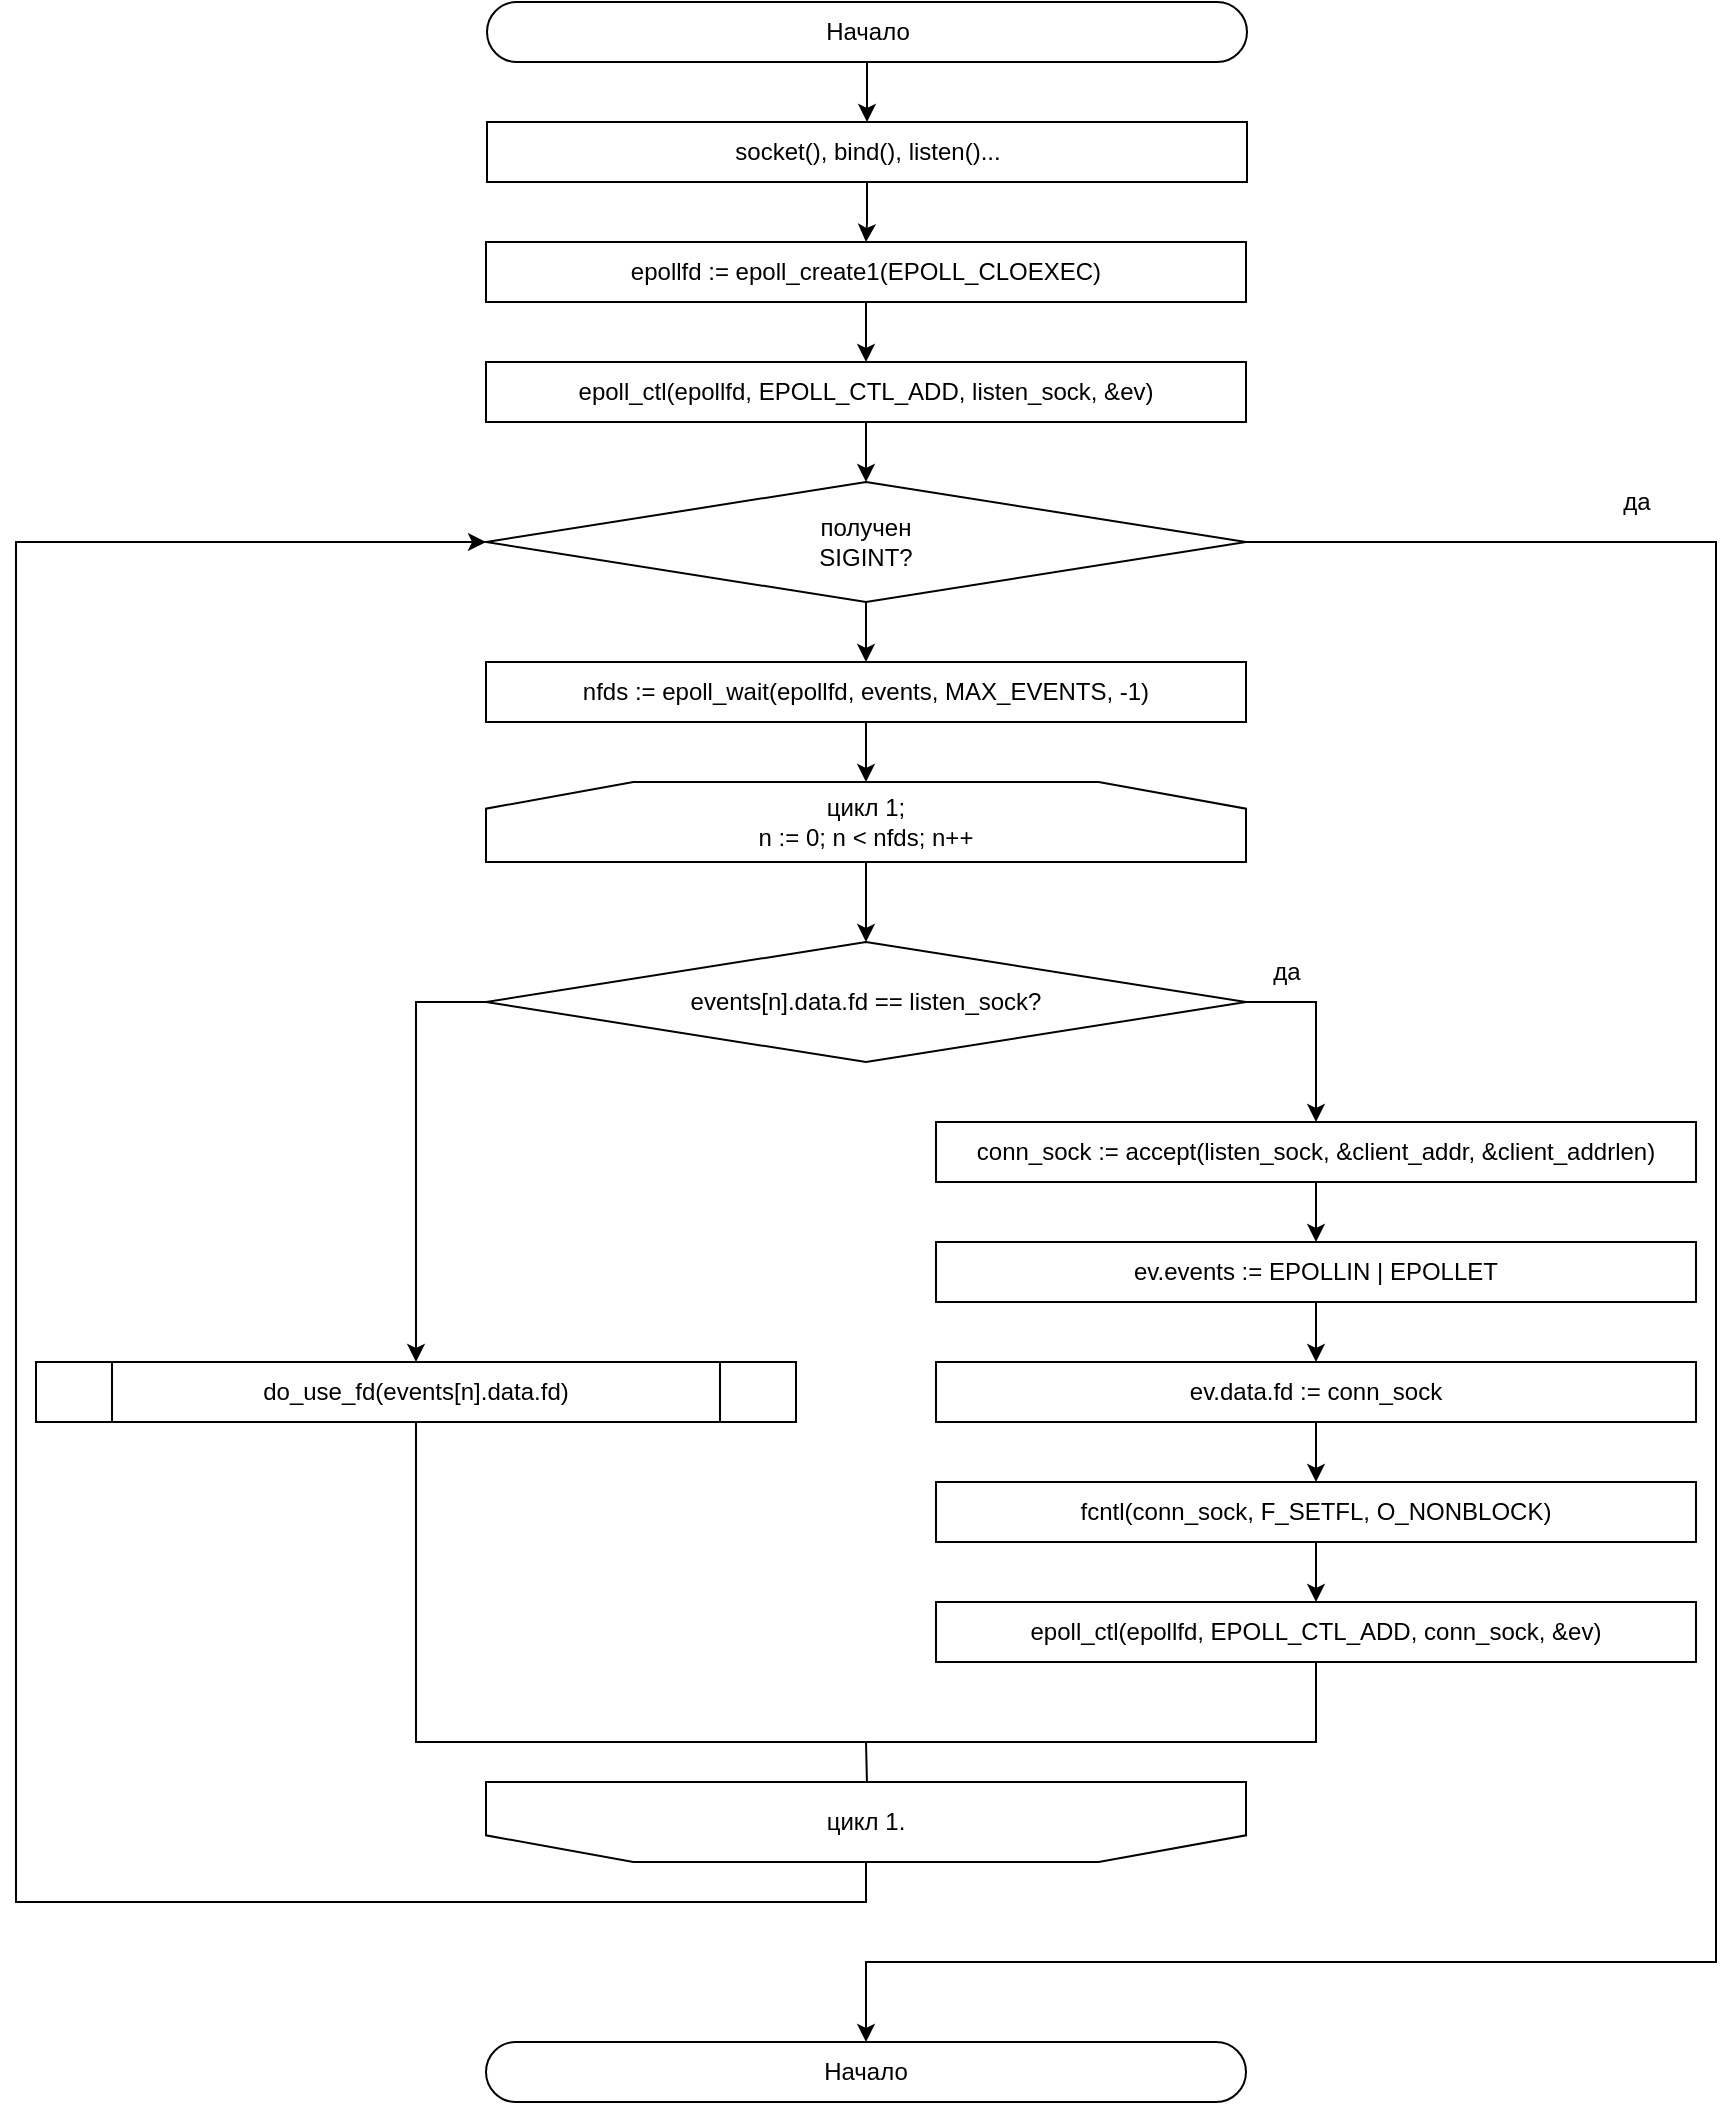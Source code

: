 <mxfile version="21.1.2" type="device">
  <diagram name="Page-1" id="0VLNF2eH6AcCKs9zeSvG">
    <mxGraphModel dx="2864" dy="1190" grid="1" gridSize="10" guides="1" tooltips="1" connect="1" arrows="1" fold="1" page="1" pageScale="1" pageWidth="850" pageHeight="1100" math="0" shadow="0">
      <root>
        <mxCell id="0" />
        <mxCell id="1" parent="0" />
        <mxCell id="sg93QSVzabmYNml03p2h-3" style="edgeStyle=orthogonalEdgeStyle;rounded=0;orthogonalLoop=1;jettySize=auto;html=1;" parent="1" source="sg93QSVzabmYNml03p2h-1" target="sg93QSVzabmYNml03p2h-2" edge="1">
          <mxGeometry relative="1" as="geometry" />
        </mxCell>
        <mxCell id="sg93QSVzabmYNml03p2h-1" value="Начало" style="rounded=1;whiteSpace=wrap;html=1;arcSize=50;" parent="1" vertex="1">
          <mxGeometry x="235.5" y="20" width="380" height="30" as="geometry" />
        </mxCell>
        <mxCell id="sg93QSVzabmYNml03p2h-5" style="edgeStyle=orthogonalEdgeStyle;rounded=0;orthogonalLoop=1;jettySize=auto;html=1;" parent="1" source="sg93QSVzabmYNml03p2h-2" target="sg93QSVzabmYNml03p2h-4" edge="1">
          <mxGeometry relative="1" as="geometry" />
        </mxCell>
        <mxCell id="sg93QSVzabmYNml03p2h-2" value="socket(), bind(), listen()..." style="rounded=0;whiteSpace=wrap;html=1;" parent="1" vertex="1">
          <mxGeometry x="235.5" y="80" width="380" height="30" as="geometry" />
        </mxCell>
        <mxCell id="sg93QSVzabmYNml03p2h-7" style="edgeStyle=orthogonalEdgeStyle;rounded=0;orthogonalLoop=1;jettySize=auto;html=1;" parent="1" source="sg93QSVzabmYNml03p2h-4" target="sg93QSVzabmYNml03p2h-6" edge="1">
          <mxGeometry relative="1" as="geometry" />
        </mxCell>
        <mxCell id="sg93QSVzabmYNml03p2h-4" value="epollfd := epoll_create1(EPOLL_CLOEXEC)" style="rounded=0;whiteSpace=wrap;html=1;" parent="1" vertex="1">
          <mxGeometry x="235" y="140" width="380" height="30" as="geometry" />
        </mxCell>
        <mxCell id="sg93QSVzabmYNml03p2h-11" style="edgeStyle=orthogonalEdgeStyle;rounded=0;orthogonalLoop=1;jettySize=auto;html=1;" parent="1" source="sg93QSVzabmYNml03p2h-6" target="sg93QSVzabmYNml03p2h-9" edge="1">
          <mxGeometry relative="1" as="geometry" />
        </mxCell>
        <mxCell id="sg93QSVzabmYNml03p2h-6" value="epoll_ctl(epollfd, EPOLL_CTL_ADD, listen_sock, &amp;amp;ev)" style="rounded=0;whiteSpace=wrap;html=1;" parent="1" vertex="1">
          <mxGeometry x="235" y="200" width="380" height="30" as="geometry" />
        </mxCell>
        <mxCell id="sg93QSVzabmYNml03p2h-12" style="edgeStyle=orthogonalEdgeStyle;rounded=0;orthogonalLoop=1;jettySize=auto;html=1;" parent="1" source="sg93QSVzabmYNml03p2h-9" target="sg93QSVzabmYNml03p2h-10" edge="1">
          <mxGeometry relative="1" as="geometry" />
        </mxCell>
        <mxCell id="sg93QSVzabmYNml03p2h-31" style="edgeStyle=orthogonalEdgeStyle;rounded=0;orthogonalLoop=1;jettySize=auto;html=1;exitX=0.5;exitY=0;exitDx=0;exitDy=0;entryX=0;entryY=0.5;entryDx=0;entryDy=0;exitPerimeter=0;" parent="1" target="sg93QSVzabmYNml03p2h-9" edge="1" source="O4-mPDUdG37u8vU4az2W-1">
          <mxGeometry relative="1" as="geometry">
            <mxPoint x="425" y="890" as="sourcePoint" />
            <Array as="points">
              <mxPoint x="425" y="970" />
              <mxPoint y="970" />
              <mxPoint y="290" />
            </Array>
          </mxGeometry>
        </mxCell>
        <mxCell id="sg93QSVzabmYNml03p2h-32" style="edgeStyle=orthogonalEdgeStyle;rounded=0;orthogonalLoop=1;jettySize=auto;html=1;entryX=0.5;entryY=0;entryDx=0;entryDy=0;" parent="1" source="sg93QSVzabmYNml03p2h-9" target="sg93QSVzabmYNml03p2h-33" edge="1">
          <mxGeometry relative="1" as="geometry">
            <mxPoint x="850" y="1021" as="targetPoint" />
            <Array as="points">
              <mxPoint x="850" y="290" />
              <mxPoint x="850" y="1000" />
              <mxPoint x="425" y="1000" />
            </Array>
          </mxGeometry>
        </mxCell>
        <mxCell id="sg93QSVzabmYNml03p2h-9" value="получен&lt;br&gt;SIGINT?" style="rhombus;whiteSpace=wrap;html=1;" parent="1" vertex="1">
          <mxGeometry x="235" y="260" width="380" height="60" as="geometry" />
        </mxCell>
        <mxCell id="sg93QSVzabmYNml03p2h-14" style="edgeStyle=orthogonalEdgeStyle;rounded=0;orthogonalLoop=1;jettySize=auto;html=1;" parent="1" source="sg93QSVzabmYNml03p2h-10" target="sg93QSVzabmYNml03p2h-13" edge="1">
          <mxGeometry relative="1" as="geometry" />
        </mxCell>
        <mxCell id="sg93QSVzabmYNml03p2h-10" value="nfds := epoll_wait(epollfd, events, MAX_EVENTS, -1)" style="rounded=0;whiteSpace=wrap;html=1;" parent="1" vertex="1">
          <mxGeometry x="235" y="350" width="380" height="30" as="geometry" />
        </mxCell>
        <mxCell id="sg93QSVzabmYNml03p2h-16" style="edgeStyle=orthogonalEdgeStyle;rounded=0;orthogonalLoop=1;jettySize=auto;html=1;" parent="1" source="sg93QSVzabmYNml03p2h-13" target="sg93QSVzabmYNml03p2h-15" edge="1">
          <mxGeometry relative="1" as="geometry" />
        </mxCell>
        <mxCell id="sg93QSVzabmYNml03p2h-13" value="цикл 1;&lt;br&gt;n := 0; n &amp;lt; nfds; n++" style="strokeWidth=1;html=1;shape=stencil(rZVNb4MwDIZ/Ta5VIFpXjlPWnapeetg5pe6ICgkKWbv9+6W4aHwMxrxKHPBreB9sbIUJWWWqBBZzowpg4pnF8cbaMggbXWgfwnCbYWLJMbxgmKwwVFUJqUftrJxW+xwwU3lnT3DRB39z0CYDh65izfhTeOZ6CZlaY4KJtqbqZFr5YKa0Ce/yDzTjiwfEfN5ijMpAKMCD66jf5W1RYPELmRTNI+0IpG5FDfc30uvfSRGNtKZ0r8+KZsK2hLr4gsc9XLKayduReAm1OlIvm60jVDfCEzIoYwso5F6lpzdn383hx68s1XW5B4kmXdgztIau16upBjQOuTYth8d/O/QaeAeLJcGC39mBUgblb6S5rWBiaIM+mIhaHRkjIY/WwcR8HXWe4zkyNroDg1rFc60WvgA=);whiteSpace=wrap;" parent="1" vertex="1">
          <mxGeometry x="235" y="410" width="380" height="40" as="geometry" />
        </mxCell>
        <mxCell id="sg93QSVzabmYNml03p2h-18" style="edgeStyle=orthogonalEdgeStyle;rounded=0;orthogonalLoop=1;jettySize=auto;html=1;" parent="1" source="sg93QSVzabmYNml03p2h-15" target="sg93QSVzabmYNml03p2h-17" edge="1">
          <mxGeometry relative="1" as="geometry">
            <Array as="points">
              <mxPoint x="650" y="520" />
            </Array>
          </mxGeometry>
        </mxCell>
        <mxCell id="sg93QSVzabmYNml03p2h-25" style="edgeStyle=orthogonalEdgeStyle;rounded=0;orthogonalLoop=1;jettySize=auto;html=1;" parent="1" source="sg93QSVzabmYNml03p2h-15" target="sg93QSVzabmYNml03p2h-24" edge="1">
          <mxGeometry relative="1" as="geometry">
            <Array as="points">
              <mxPoint x="200" y="520" />
            </Array>
          </mxGeometry>
        </mxCell>
        <mxCell id="sg93QSVzabmYNml03p2h-15" value="events[n].data.fd == listen_sock?" style="rhombus;whiteSpace=wrap;html=1;" parent="1" vertex="1">
          <mxGeometry x="235" y="490" width="380" height="60" as="geometry" />
        </mxCell>
        <mxCell id="sg93QSVzabmYNml03p2h-27" style="edgeStyle=orthogonalEdgeStyle;rounded=0;orthogonalLoop=1;jettySize=auto;html=1;" parent="1" source="sg93QSVzabmYNml03p2h-17" target="sg93QSVzabmYNml03p2h-20" edge="1">
          <mxGeometry relative="1" as="geometry" />
        </mxCell>
        <mxCell id="sg93QSVzabmYNml03p2h-17" value="conn_sock := accept(listen_sock, &amp;amp;client_addr, &amp;amp;client_addrlen)" style="rounded=0;whiteSpace=wrap;html=1;" parent="1" vertex="1">
          <mxGeometry x="460" y="580" width="380" height="30" as="geometry" />
        </mxCell>
        <mxCell id="sg93QSVzabmYNml03p2h-19" value="да" style="text;html=1;align=center;verticalAlign=middle;resizable=0;points=[];autosize=1;strokeColor=none;fillColor=none;" parent="1" vertex="1">
          <mxGeometry x="615" y="490" width="40" height="30" as="geometry" />
        </mxCell>
        <mxCell id="sg93QSVzabmYNml03p2h-28" style="edgeStyle=orthogonalEdgeStyle;rounded=0;orthogonalLoop=1;jettySize=auto;html=1;" parent="1" source="sg93QSVzabmYNml03p2h-20" target="sg93QSVzabmYNml03p2h-21" edge="1">
          <mxGeometry relative="1" as="geometry" />
        </mxCell>
        <mxCell id="sg93QSVzabmYNml03p2h-20" value="ev.events := EPOLLIN | EPOLLET" style="rounded=0;whiteSpace=wrap;html=1;" parent="1" vertex="1">
          <mxGeometry x="460" y="640" width="380" height="30" as="geometry" />
        </mxCell>
        <mxCell id="sg93QSVzabmYNml03p2h-29" style="edgeStyle=orthogonalEdgeStyle;rounded=0;orthogonalLoop=1;jettySize=auto;html=1;" parent="1" source="sg93QSVzabmYNml03p2h-21" target="sg93QSVzabmYNml03p2h-22" edge="1">
          <mxGeometry relative="1" as="geometry" />
        </mxCell>
        <mxCell id="sg93QSVzabmYNml03p2h-21" value="ev.data.fd := conn_sock" style="rounded=0;whiteSpace=wrap;html=1;" parent="1" vertex="1">
          <mxGeometry x="460" y="700" width="380" height="30" as="geometry" />
        </mxCell>
        <mxCell id="sg93QSVzabmYNml03p2h-30" style="edgeStyle=orthogonalEdgeStyle;rounded=0;orthogonalLoop=1;jettySize=auto;html=1;" parent="1" source="sg93QSVzabmYNml03p2h-22" target="sg93QSVzabmYNml03p2h-23" edge="1">
          <mxGeometry relative="1" as="geometry" />
        </mxCell>
        <mxCell id="sg93QSVzabmYNml03p2h-22" value="fcntl(conn_sock, F_SETFL, O_NONBLOCK)" style="rounded=0;whiteSpace=wrap;html=1;" parent="1" vertex="1">
          <mxGeometry x="460" y="760" width="380" height="30" as="geometry" />
        </mxCell>
        <mxCell id="sg93QSVzabmYNml03p2h-23" value="epoll_ctl(epollfd, EPOLL_CTL_ADD, conn_sock, &amp;amp;ev)" style="rounded=0;whiteSpace=wrap;html=1;" parent="1" vertex="1">
          <mxGeometry x="460" y="820" width="380" height="30" as="geometry" />
        </mxCell>
        <mxCell id="sg93QSVzabmYNml03p2h-26" style="edgeStyle=orthogonalEdgeStyle;rounded=0;orthogonalLoop=1;jettySize=auto;html=1;entryX=0.5;entryY=1;entryDx=0;entryDy=0;endArrow=none;endFill=0;" parent="1" source="sg93QSVzabmYNml03p2h-24" target="sg93QSVzabmYNml03p2h-23" edge="1">
          <mxGeometry relative="1" as="geometry">
            <Array as="points">
              <mxPoint x="200" y="890" />
              <mxPoint x="650" y="890" />
            </Array>
          </mxGeometry>
        </mxCell>
        <mxCell id="sg93QSVzabmYNml03p2h-24" value="do_use_fd(events[n].data.fd)" style="rounded=0;whiteSpace=wrap;html=1;shape=process;" parent="1" vertex="1">
          <mxGeometry x="10" y="700" width="380" height="30" as="geometry" />
        </mxCell>
        <mxCell id="sg93QSVzabmYNml03p2h-33" value="Начало" style="rounded=1;whiteSpace=wrap;html=1;arcSize=50;" parent="1" vertex="1">
          <mxGeometry x="235" y="1040" width="380" height="30" as="geometry" />
        </mxCell>
        <mxCell id="O4-mPDUdG37u8vU4az2W-3" style="edgeStyle=orthogonalEdgeStyle;rounded=0;orthogonalLoop=1;jettySize=auto;html=1;" edge="1" parent="1" target="O4-mPDUdG37u8vU4az2W-1">
          <mxGeometry relative="1" as="geometry">
            <mxPoint x="425" y="890" as="sourcePoint" />
          </mxGeometry>
        </mxCell>
        <mxCell id="O4-mPDUdG37u8vU4az2W-1" value="цикл 1." style="strokeWidth=1;html=1;shape=stencil(rZVNb4MwDIZ/Ta5VIFpXjlPWnapeetg5pe6ICgkKWbv9+6W4aHwMxrxKHPBreB9sbIUJWWWqBBZzowpg4pnF8cbaMggbXWgfwnCbYWLJMbxgmKwwVFUJqUftrJxW+xwwU3lnT3DRB39z0CYDh65izfhTeOZ6CZlaY4KJtqbqZFr5YKa0Ce/yDzTjiwfEfN5ijMpAKMCD66jf5W1RYPELmRTNI+0IpG5FDfc30uvfSRGNtKZ0r8+KZsK2hLr4gsc9XLKayduReAm1OlIvm60jVDfCEzIoYwso5F6lpzdn383hx68s1XW5B4kmXdgztIau16upBjQOuTYth8d/O/QaeAeLJcGC39mBUgblb6S5rWBiaIM+mIhaHRkjIY/WwcR8HXWe4zkyNroDg1rFc60WvgA=);whiteSpace=wrap;direction=west;" vertex="1" parent="1">
          <mxGeometry x="235" y="910" width="380" height="40" as="geometry" />
        </mxCell>
        <mxCell id="O4-mPDUdG37u8vU4az2W-4" value="да" style="text;html=1;align=center;verticalAlign=middle;resizable=0;points=[];autosize=1;strokeColor=none;fillColor=none;" vertex="1" parent="1">
          <mxGeometry x="790" y="255" width="40" height="30" as="geometry" />
        </mxCell>
      </root>
    </mxGraphModel>
  </diagram>
</mxfile>
